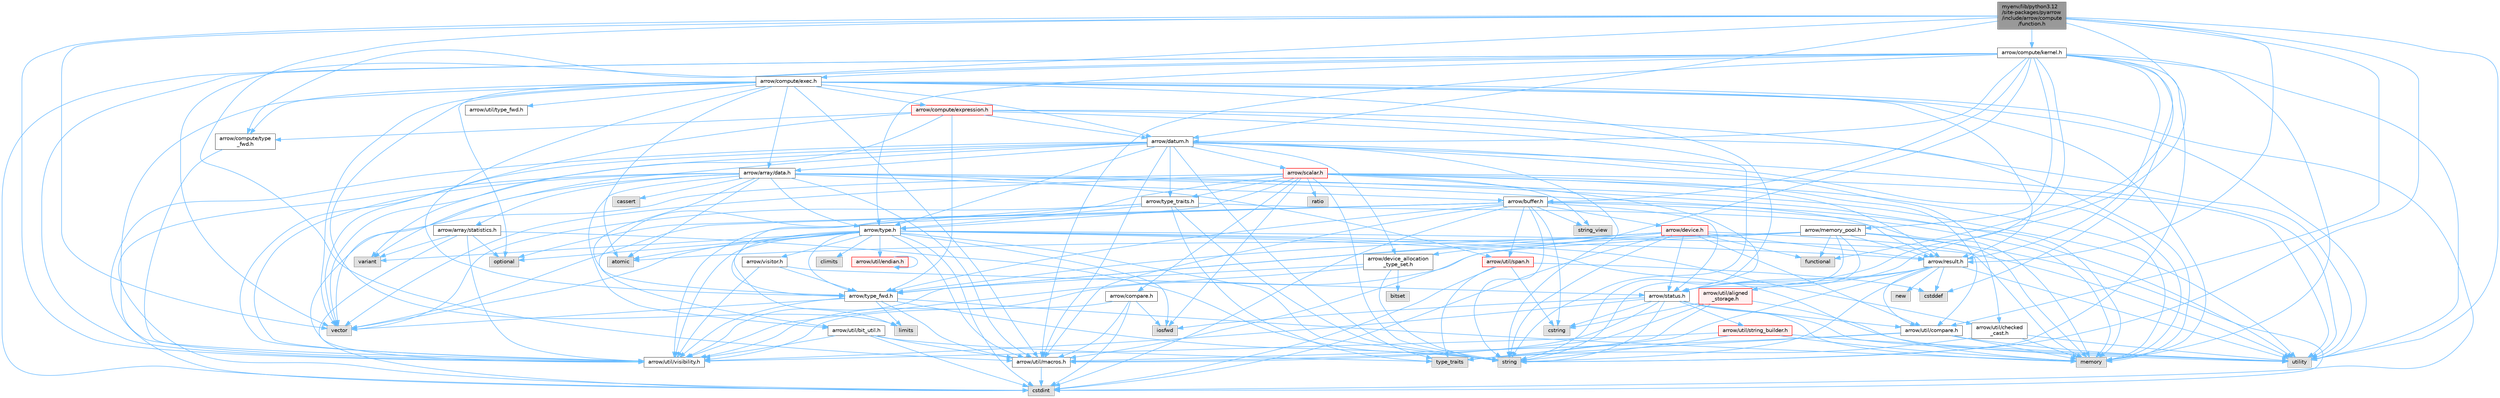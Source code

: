 digraph "myenv/lib/python3.12/site-packages/pyarrow/include/arrow/compute/function.h"
{
 // LATEX_PDF_SIZE
  bgcolor="transparent";
  edge [fontname=Helvetica,fontsize=10,labelfontname=Helvetica,labelfontsize=10];
  node [fontname=Helvetica,fontsize=10,shape=box,height=0.2,width=0.4];
  Node1 [id="Node000001",label="myenv/lib/python3.12\l/site-packages/pyarrow\l/include/arrow/compute\l/function.h",height=0.2,width=0.4,color="gray40", fillcolor="grey60", style="filled", fontcolor="black",tooltip=" "];
  Node1 -> Node2 [id="edge1_Node000001_Node000002",color="steelblue1",style="solid",tooltip=" "];
  Node2 [id="Node000002",label="string",height=0.2,width=0.4,color="grey60", fillcolor="#E0E0E0", style="filled",tooltip=" "];
  Node1 -> Node3 [id="edge2_Node000001_Node000003",color="steelblue1",style="solid",tooltip=" "];
  Node3 [id="Node000003",label="utility",height=0.2,width=0.4,color="grey60", fillcolor="#E0E0E0", style="filled",tooltip=" "];
  Node1 -> Node4 [id="edge3_Node000001_Node000004",color="steelblue1",style="solid",tooltip=" "];
  Node4 [id="Node000004",label="vector",height=0.2,width=0.4,color="grey60", fillcolor="#E0E0E0", style="filled",tooltip=" "];
  Node1 -> Node5 [id="edge4_Node000001_Node000005",color="steelblue1",style="solid",tooltip=" "];
  Node5 [id="Node000005",label="arrow/compute/kernel.h",height=0.2,width=0.4,color="grey40", fillcolor="white", style="filled",URL="$kernel_8h.html",tooltip=" "];
  Node5 -> Node6 [id="edge5_Node000005_Node000006",color="steelblue1",style="solid",tooltip=" "];
  Node6 [id="Node000006",label="cstddef",height=0.2,width=0.4,color="grey60", fillcolor="#E0E0E0", style="filled",tooltip=" "];
  Node5 -> Node7 [id="edge6_Node000005_Node000007",color="steelblue1",style="solid",tooltip=" "];
  Node7 [id="Node000007",label="cstdint",height=0.2,width=0.4,color="grey60", fillcolor="#E0E0E0", style="filled",tooltip=" "];
  Node5 -> Node8 [id="edge7_Node000005_Node000008",color="steelblue1",style="solid",tooltip=" "];
  Node8 [id="Node000008",label="functional",height=0.2,width=0.4,color="grey60", fillcolor="#E0E0E0", style="filled",tooltip=" "];
  Node5 -> Node9 [id="edge8_Node000005_Node000009",color="steelblue1",style="solid",tooltip=" "];
  Node9 [id="Node000009",label="memory",height=0.2,width=0.4,color="grey60", fillcolor="#E0E0E0", style="filled",tooltip=" "];
  Node5 -> Node2 [id="edge9_Node000005_Node000002",color="steelblue1",style="solid",tooltip=" "];
  Node5 -> Node3 [id="edge10_Node000005_Node000003",color="steelblue1",style="solid",tooltip=" "];
  Node5 -> Node4 [id="edge11_Node000005_Node000004",color="steelblue1",style="solid",tooltip=" "];
  Node5 -> Node10 [id="edge12_Node000005_Node000010",color="steelblue1",style="solid",tooltip=" "];
  Node10 [id="Node000010",label="arrow/buffer.h",height=0.2,width=0.4,color="grey40", fillcolor="white", style="filled",URL="$buffer_8h.html",tooltip=" "];
  Node10 -> Node7 [id="edge13_Node000010_Node000007",color="steelblue1",style="solid",tooltip=" "];
  Node10 -> Node11 [id="edge14_Node000010_Node000011",color="steelblue1",style="solid",tooltip=" "];
  Node11 [id="Node000011",label="cstring",height=0.2,width=0.4,color="grey60", fillcolor="#E0E0E0", style="filled",tooltip=" "];
  Node10 -> Node9 [id="edge15_Node000010_Node000009",color="steelblue1",style="solid",tooltip=" "];
  Node10 -> Node12 [id="edge16_Node000010_Node000012",color="steelblue1",style="solid",tooltip=" "];
  Node12 [id="Node000012",label="optional",height=0.2,width=0.4,color="grey60", fillcolor="#E0E0E0", style="filled",tooltip=" "];
  Node10 -> Node2 [id="edge17_Node000010_Node000002",color="steelblue1",style="solid",tooltip=" "];
  Node10 -> Node13 [id="edge18_Node000010_Node000013",color="steelblue1",style="solid",tooltip=" "];
  Node13 [id="Node000013",label="string_view",height=0.2,width=0.4,color="grey60", fillcolor="#E0E0E0", style="filled",tooltip=" "];
  Node10 -> Node3 [id="edge19_Node000010_Node000003",color="steelblue1",style="solid",tooltip=" "];
  Node10 -> Node4 [id="edge20_Node000010_Node000004",color="steelblue1",style="solid",tooltip=" "];
  Node10 -> Node14 [id="edge21_Node000010_Node000014",color="steelblue1",style="solid",tooltip=" "];
  Node14 [id="Node000014",label="arrow/device.h",height=0.2,width=0.4,color="red", fillcolor="#FFF0F0", style="filled",URL="$device_8h.html",tooltip=" "];
  Node14 -> Node7 [id="edge22_Node000014_Node000007",color="steelblue1",style="solid",tooltip=" "];
  Node14 -> Node8 [id="edge23_Node000014_Node000008",color="steelblue1",style="solid",tooltip=" "];
  Node14 -> Node9 [id="edge24_Node000014_Node000009",color="steelblue1",style="solid",tooltip=" "];
  Node14 -> Node2 [id="edge25_Node000014_Node000002",color="steelblue1",style="solid",tooltip=" "];
  Node14 -> Node20 [id="edge26_Node000014_Node000020",color="steelblue1",style="solid",tooltip=" "];
  Node20 [id="Node000020",label="arrow/result.h",height=0.2,width=0.4,color="grey40", fillcolor="white", style="filled",URL="$result_8h.html",tooltip=" "];
  Node20 -> Node6 [id="edge27_Node000020_Node000006",color="steelblue1",style="solid",tooltip=" "];
  Node20 -> Node21 [id="edge28_Node000020_Node000021",color="steelblue1",style="solid",tooltip=" "];
  Node21 [id="Node000021",label="new",height=0.2,width=0.4,color="grey60", fillcolor="#E0E0E0", style="filled",tooltip=" "];
  Node20 -> Node2 [id="edge29_Node000020_Node000002",color="steelblue1",style="solid",tooltip=" "];
  Node20 -> Node22 [id="edge30_Node000020_Node000022",color="steelblue1",style="solid",tooltip=" "];
  Node22 [id="Node000022",label="type_traits",height=0.2,width=0.4,color="grey60", fillcolor="#E0E0E0", style="filled",tooltip=" "];
  Node20 -> Node3 [id="edge31_Node000020_Node000003",color="steelblue1",style="solid",tooltip=" "];
  Node20 -> Node23 [id="edge32_Node000020_Node000023",color="steelblue1",style="solid",tooltip=" "];
  Node23 [id="Node000023",label="arrow/status.h",height=0.2,width=0.4,color="grey40", fillcolor="white", style="filled",URL="$status_8h.html",tooltip=" "];
  Node23 -> Node11 [id="edge33_Node000023_Node000011",color="steelblue1",style="solid",tooltip=" "];
  Node23 -> Node24 [id="edge34_Node000023_Node000024",color="steelblue1",style="solid",tooltip=" "];
  Node24 [id="Node000024",label="iosfwd",height=0.2,width=0.4,color="grey60", fillcolor="#E0E0E0", style="filled",tooltip=" "];
  Node23 -> Node9 [id="edge35_Node000023_Node000009",color="steelblue1",style="solid",tooltip=" "];
  Node23 -> Node2 [id="edge36_Node000023_Node000002",color="steelblue1",style="solid",tooltip=" "];
  Node23 -> Node3 [id="edge37_Node000023_Node000003",color="steelblue1",style="solid",tooltip=" "];
  Node23 -> Node25 [id="edge38_Node000023_Node000025",color="steelblue1",style="solid",tooltip=" "];
  Node25 [id="Node000025",label="arrow/util/compare.h",height=0.2,width=0.4,color="grey40", fillcolor="white", style="filled",URL="$util_2compare_8h.html",tooltip=" "];
  Node25 -> Node9 [id="edge39_Node000025_Node000009",color="steelblue1",style="solid",tooltip=" "];
  Node25 -> Node22 [id="edge40_Node000025_Node000022",color="steelblue1",style="solid",tooltip=" "];
  Node25 -> Node3 [id="edge41_Node000025_Node000003",color="steelblue1",style="solid",tooltip=" "];
  Node25 -> Node18 [id="edge42_Node000025_Node000018",color="steelblue1",style="solid",tooltip=" "];
  Node18 [id="Node000018",label="arrow/util/macros.h",height=0.2,width=0.4,color="grey40", fillcolor="white", style="filled",URL="$macros_8h.html",tooltip=" "];
  Node18 -> Node7 [id="edge43_Node000018_Node000007",color="steelblue1",style="solid",tooltip=" "];
  Node23 -> Node18 [id="edge44_Node000023_Node000018",color="steelblue1",style="solid",tooltip=" "];
  Node23 -> Node26 [id="edge45_Node000023_Node000026",color="steelblue1",style="solid",tooltip=" "];
  Node26 [id="Node000026",label="arrow/util/string_builder.h",height=0.2,width=0.4,color="red", fillcolor="#FFF0F0", style="filled",URL="$string__builder_8h.html",tooltip=" "];
  Node26 -> Node9 [id="edge46_Node000026_Node000009",color="steelblue1",style="solid",tooltip=" "];
  Node26 -> Node2 [id="edge47_Node000026_Node000002",color="steelblue1",style="solid",tooltip=" "];
  Node26 -> Node3 [id="edge48_Node000026_Node000003",color="steelblue1",style="solid",tooltip=" "];
  Node26 -> Node19 [id="edge49_Node000026_Node000019",color="steelblue1",style="solid",tooltip=" "];
  Node19 [id="Node000019",label="arrow/util/visibility.h",height=0.2,width=0.4,color="grey40", fillcolor="white", style="filled",URL="$include_2arrow_2util_2visibility_8h.html",tooltip=" "];
  Node23 -> Node19 [id="edge50_Node000023_Node000019",color="steelblue1",style="solid",tooltip=" "];
  Node20 -> Node28 [id="edge51_Node000020_Node000028",color="steelblue1",style="solid",tooltip=" "];
  Node28 [id="Node000028",label="arrow/util/aligned\l_storage.h",height=0.2,width=0.4,color="red", fillcolor="#FFF0F0", style="filled",URL="$aligned__storage_8h.html",tooltip=" "];
  Node28 -> Node11 [id="edge52_Node000028_Node000011",color="steelblue1",style="solid",tooltip=" "];
  Node28 -> Node22 [id="edge53_Node000028_Node000022",color="steelblue1",style="solid",tooltip=" "];
  Node28 -> Node3 [id="edge54_Node000028_Node000003",color="steelblue1",style="solid",tooltip=" "];
  Node28 -> Node18 [id="edge55_Node000028_Node000018",color="steelblue1",style="solid",tooltip=" "];
  Node20 -> Node25 [id="edge56_Node000020_Node000025",color="steelblue1",style="solid",tooltip=" "];
  Node14 -> Node23 [id="edge57_Node000014_Node000023",color="steelblue1",style="solid",tooltip=" "];
  Node14 -> Node16 [id="edge58_Node000014_Node000016",color="steelblue1",style="solid",tooltip=" "];
  Node16 [id="Node000016",label="arrow/type_fwd.h",height=0.2,width=0.4,color="grey40", fillcolor="white", style="filled",URL="$arrow_2type__fwd_8h.html",tooltip=" "];
  Node16 -> Node17 [id="edge59_Node000016_Node000017",color="steelblue1",style="solid",tooltip=" "];
  Node17 [id="Node000017",label="limits",height=0.2,width=0.4,color="grey60", fillcolor="#E0E0E0", style="filled",tooltip=" "];
  Node16 -> Node9 [id="edge60_Node000016_Node000009",color="steelblue1",style="solid",tooltip=" "];
  Node16 -> Node2 [id="edge61_Node000016_Node000002",color="steelblue1",style="solid",tooltip=" "];
  Node16 -> Node4 [id="edge62_Node000016_Node000004",color="steelblue1",style="solid",tooltip=" "];
  Node16 -> Node18 [id="edge63_Node000016_Node000018",color="steelblue1",style="solid",tooltip=" "];
  Node16 -> Node19 [id="edge64_Node000016_Node000019",color="steelblue1",style="solid",tooltip=" "];
  Node14 -> Node25 [id="edge65_Node000014_Node000025",color="steelblue1",style="solid",tooltip=" "];
  Node14 -> Node18 [id="edge66_Node000014_Node000018",color="steelblue1",style="solid",tooltip=" "];
  Node14 -> Node19 [id="edge67_Node000014_Node000019",color="steelblue1",style="solid",tooltip=" "];
  Node10 -> Node23 [id="edge68_Node000010_Node000023",color="steelblue1",style="solid",tooltip=" "];
  Node10 -> Node16 [id="edge69_Node000010_Node000016",color="steelblue1",style="solid",tooltip=" "];
  Node10 -> Node18 [id="edge70_Node000010_Node000018",color="steelblue1",style="solid",tooltip=" "];
  Node10 -> Node30 [id="edge71_Node000010_Node000030",color="steelblue1",style="solid",tooltip=" "];
  Node30 [id="Node000030",label="arrow/util/span.h",height=0.2,width=0.4,color="red", fillcolor="#FFF0F0", style="filled",URL="$span_8h.html",tooltip=" "];
  Node30 -> Node6 [id="edge72_Node000030_Node000006",color="steelblue1",style="solid",tooltip=" "];
  Node30 -> Node7 [id="edge73_Node000030_Node000007",color="steelblue1",style="solid",tooltip=" "];
  Node30 -> Node11 [id="edge74_Node000030_Node000011",color="steelblue1",style="solid",tooltip=" "];
  Node30 -> Node22 [id="edge75_Node000030_Node000022",color="steelblue1",style="solid",tooltip=" "];
  Node10 -> Node19 [id="edge76_Node000010_Node000019",color="steelblue1",style="solid",tooltip=" "];
  Node5 -> Node32 [id="edge77_Node000005_Node000032",color="steelblue1",style="solid",tooltip=" "];
  Node32 [id="Node000032",label="arrow/compute/exec.h",height=0.2,width=0.4,color="grey40", fillcolor="white", style="filled",URL="$exec_8h.html",tooltip=" "];
  Node32 -> Node33 [id="edge78_Node000032_Node000033",color="steelblue1",style="solid",tooltip=" "];
  Node33 [id="Node000033",label="atomic",height=0.2,width=0.4,color="grey60", fillcolor="#E0E0E0", style="filled",tooltip=" "];
  Node32 -> Node7 [id="edge79_Node000032_Node000007",color="steelblue1",style="solid",tooltip=" "];
  Node32 -> Node17 [id="edge80_Node000032_Node000017",color="steelblue1",style="solid",tooltip=" "];
  Node32 -> Node9 [id="edge81_Node000032_Node000009",color="steelblue1",style="solid",tooltip=" "];
  Node32 -> Node12 [id="edge82_Node000032_Node000012",color="steelblue1",style="solid",tooltip=" "];
  Node32 -> Node2 [id="edge83_Node000032_Node000002",color="steelblue1",style="solid",tooltip=" "];
  Node32 -> Node3 [id="edge84_Node000032_Node000003",color="steelblue1",style="solid",tooltip=" "];
  Node32 -> Node4 [id="edge85_Node000032_Node000004",color="steelblue1",style="solid",tooltip=" "];
  Node32 -> Node34 [id="edge86_Node000032_Node000034",color="steelblue1",style="solid",tooltip=" "];
  Node34 [id="Node000034",label="arrow/array/data.h",height=0.2,width=0.4,color="grey40", fillcolor="white", style="filled",URL="$data_8h.html",tooltip=" "];
  Node34 -> Node33 [id="edge87_Node000034_Node000033",color="steelblue1",style="solid",tooltip=" "];
  Node34 -> Node35 [id="edge88_Node000034_Node000035",color="steelblue1",style="solid",tooltip=" "];
  Node35 [id="Node000035",label="cassert",height=0.2,width=0.4,color="grey60", fillcolor="#E0E0E0", style="filled",tooltip=" "];
  Node34 -> Node7 [id="edge89_Node000034_Node000007",color="steelblue1",style="solid",tooltip=" "];
  Node34 -> Node9 [id="edge90_Node000034_Node000009",color="steelblue1",style="solid",tooltip=" "];
  Node34 -> Node3 [id="edge91_Node000034_Node000003",color="steelblue1",style="solid",tooltip=" "];
  Node34 -> Node4 [id="edge92_Node000034_Node000004",color="steelblue1",style="solid",tooltip=" "];
  Node34 -> Node36 [id="edge93_Node000034_Node000036",color="steelblue1",style="solid",tooltip=" "];
  Node36 [id="Node000036",label="arrow/array/statistics.h",height=0.2,width=0.4,color="grey40", fillcolor="white", style="filled",URL="$arrow_2array_2statistics_8h.html",tooltip=" "];
  Node36 -> Node7 [id="edge94_Node000036_Node000007",color="steelblue1",style="solid",tooltip=" "];
  Node36 -> Node12 [id="edge95_Node000036_Node000012",color="steelblue1",style="solid",tooltip=" "];
  Node36 -> Node2 [id="edge96_Node000036_Node000002",color="steelblue1",style="solid",tooltip=" "];
  Node36 -> Node37 [id="edge97_Node000036_Node000037",color="steelblue1",style="solid",tooltip=" "];
  Node37 [id="Node000037",label="variant",height=0.2,width=0.4,color="grey60", fillcolor="#E0E0E0", style="filled",tooltip=" "];
  Node36 -> Node19 [id="edge98_Node000036_Node000019",color="steelblue1",style="solid",tooltip=" "];
  Node34 -> Node10 [id="edge99_Node000034_Node000010",color="steelblue1",style="solid",tooltip=" "];
  Node34 -> Node20 [id="edge100_Node000034_Node000020",color="steelblue1",style="solid",tooltip=" "];
  Node34 -> Node38 [id="edge101_Node000034_Node000038",color="steelblue1",style="solid",tooltip=" "];
  Node38 [id="Node000038",label="arrow/type.h",height=0.2,width=0.4,color="grey40", fillcolor="white", style="filled",URL="$type_8h.html",tooltip=" "];
  Node38 -> Node33 [id="edge102_Node000038_Node000033",color="steelblue1",style="solid",tooltip=" "];
  Node38 -> Node39 [id="edge103_Node000038_Node000039",color="steelblue1",style="solid",tooltip=" "];
  Node39 [id="Node000039",label="climits",height=0.2,width=0.4,color="grey60", fillcolor="#E0E0E0", style="filled",tooltip=" "];
  Node38 -> Node7 [id="edge104_Node000038_Node000007",color="steelblue1",style="solid",tooltip=" "];
  Node38 -> Node24 [id="edge105_Node000038_Node000024",color="steelblue1",style="solid",tooltip=" "];
  Node38 -> Node17 [id="edge106_Node000038_Node000017",color="steelblue1",style="solid",tooltip=" "];
  Node38 -> Node9 [id="edge107_Node000038_Node000009",color="steelblue1",style="solid",tooltip=" "];
  Node38 -> Node12 [id="edge108_Node000038_Node000012",color="steelblue1",style="solid",tooltip=" "];
  Node38 -> Node2 [id="edge109_Node000038_Node000002",color="steelblue1",style="solid",tooltip=" "];
  Node38 -> Node3 [id="edge110_Node000038_Node000003",color="steelblue1",style="solid",tooltip=" "];
  Node38 -> Node37 [id="edge111_Node000038_Node000037",color="steelblue1",style="solid",tooltip=" "];
  Node38 -> Node4 [id="edge112_Node000038_Node000004",color="steelblue1",style="solid",tooltip=" "];
  Node38 -> Node20 [id="edge113_Node000038_Node000020",color="steelblue1",style="solid",tooltip=" "];
  Node38 -> Node16 [id="edge114_Node000038_Node000016",color="steelblue1",style="solid",tooltip=" "];
  Node38 -> Node40 [id="edge115_Node000038_Node000040",color="steelblue1",style="solid",tooltip=" "];
  Node40 [id="Node000040",label="arrow/util/checked\l_cast.h",height=0.2,width=0.4,color="grey40", fillcolor="white", style="filled",URL="$checked__cast_8h.html",tooltip=" "];
  Node40 -> Node9 [id="edge116_Node000040_Node000009",color="steelblue1",style="solid",tooltip=" "];
  Node40 -> Node22 [id="edge117_Node000040_Node000022",color="steelblue1",style="solid",tooltip=" "];
  Node40 -> Node3 [id="edge118_Node000040_Node000003",color="steelblue1",style="solid",tooltip=" "];
  Node38 -> Node41 [id="edge119_Node000038_Node000041",color="steelblue1",style="solid",tooltip=" "];
  Node41 [id="Node000041",label="arrow/util/endian.h",height=0.2,width=0.4,color="red", fillcolor="#FFF0F0", style="filled",URL="$endian_8h.html",tooltip=" "];
  Node41 -> Node41 [id="edge120_Node000041_Node000041",color="steelblue1",style="solid",tooltip=" "];
  Node38 -> Node18 [id="edge121_Node000038_Node000018",color="steelblue1",style="solid",tooltip=" "];
  Node38 -> Node19 [id="edge122_Node000038_Node000019",color="steelblue1",style="solid",tooltip=" "];
  Node38 -> Node46 [id="edge123_Node000038_Node000046",color="steelblue1",style="solid",tooltip=" "];
  Node46 [id="Node000046",label="arrow/visitor.h",height=0.2,width=0.4,color="grey40", fillcolor="white", style="filled",URL="$visitor_8h.html",tooltip=" "];
  Node46 -> Node23 [id="edge124_Node000046_Node000023",color="steelblue1",style="solid",tooltip=" "];
  Node46 -> Node16 [id="edge125_Node000046_Node000016",color="steelblue1",style="solid",tooltip=" "];
  Node46 -> Node19 [id="edge126_Node000046_Node000019",color="steelblue1",style="solid",tooltip=" "];
  Node34 -> Node16 [id="edge127_Node000034_Node000016",color="steelblue1",style="solid",tooltip=" "];
  Node34 -> Node47 [id="edge128_Node000034_Node000047",color="steelblue1",style="solid",tooltip=" "];
  Node47 [id="Node000047",label="arrow/util/bit_util.h",height=0.2,width=0.4,color="grey40", fillcolor="white", style="filled",URL="$bit__util_8h.html",tooltip=" "];
  Node47 -> Node7 [id="edge129_Node000047_Node000007",color="steelblue1",style="solid",tooltip=" "];
  Node47 -> Node22 [id="edge130_Node000047_Node000022",color="steelblue1",style="solid",tooltip=" "];
  Node47 -> Node18 [id="edge131_Node000047_Node000018",color="steelblue1",style="solid",tooltip=" "];
  Node47 -> Node19 [id="edge132_Node000047_Node000019",color="steelblue1",style="solid",tooltip=" "];
  Node34 -> Node18 [id="edge133_Node000034_Node000018",color="steelblue1",style="solid",tooltip=" "];
  Node34 -> Node30 [id="edge134_Node000034_Node000030",color="steelblue1",style="solid",tooltip=" "];
  Node34 -> Node19 [id="edge135_Node000034_Node000019",color="steelblue1",style="solid",tooltip=" "];
  Node32 -> Node48 [id="edge136_Node000032_Node000048",color="steelblue1",style="solid",tooltip=" "];
  Node48 [id="Node000048",label="arrow/compute/expression.h",height=0.2,width=0.4,color="red", fillcolor="#FFF0F0", style="filled",URL="$expression_8h.html",tooltip=" "];
  Node48 -> Node9 [id="edge137_Node000048_Node000009",color="steelblue1",style="solid",tooltip=" "];
  Node48 -> Node2 [id="edge138_Node000048_Node000002",color="steelblue1",style="solid",tooltip=" "];
  Node48 -> Node3 [id="edge139_Node000048_Node000003",color="steelblue1",style="solid",tooltip=" "];
  Node48 -> Node37 [id="edge140_Node000048_Node000037",color="steelblue1",style="solid",tooltip=" "];
  Node48 -> Node4 [id="edge141_Node000048_Node000004",color="steelblue1",style="solid",tooltip=" "];
  Node48 -> Node49 [id="edge142_Node000048_Node000049",color="steelblue1",style="solid",tooltip=" "];
  Node49 [id="Node000049",label="arrow/compute/type\l_fwd.h",height=0.2,width=0.4,color="grey40", fillcolor="white", style="filled",URL="$arrow_2compute_2type__fwd_8h.html",tooltip=" "];
  Node49 -> Node19 [id="edge143_Node000049_Node000019",color="steelblue1",style="solid",tooltip=" "];
  Node48 -> Node50 [id="edge144_Node000048_Node000050",color="steelblue1",style="solid",tooltip=" "];
  Node50 [id="Node000050",label="arrow/datum.h",height=0.2,width=0.4,color="grey40", fillcolor="white", style="filled",URL="$datum_8h.html",tooltip=" "];
  Node50 -> Node7 [id="edge145_Node000050_Node000007",color="steelblue1",style="solid",tooltip=" "];
  Node50 -> Node9 [id="edge146_Node000050_Node000009",color="steelblue1",style="solid",tooltip=" "];
  Node50 -> Node2 [id="edge147_Node000050_Node000002",color="steelblue1",style="solid",tooltip=" "];
  Node50 -> Node22 [id="edge148_Node000050_Node000022",color="steelblue1",style="solid",tooltip=" "];
  Node50 -> Node3 [id="edge149_Node000050_Node000003",color="steelblue1",style="solid",tooltip=" "];
  Node50 -> Node37 [id="edge150_Node000050_Node000037",color="steelblue1",style="solid",tooltip=" "];
  Node50 -> Node4 [id="edge151_Node000050_Node000004",color="steelblue1",style="solid",tooltip=" "];
  Node50 -> Node34 [id="edge152_Node000050_Node000034",color="steelblue1",style="solid",tooltip=" "];
  Node50 -> Node51 [id="edge153_Node000050_Node000051",color="steelblue1",style="solid",tooltip=" "];
  Node51 [id="Node000051",label="arrow/device_allocation\l_type_set.h",height=0.2,width=0.4,color="grey40", fillcolor="white", style="filled",URL="$device__allocation__type__set_8h.html",tooltip=" "];
  Node51 -> Node52 [id="edge154_Node000051_Node000052",color="steelblue1",style="solid",tooltip=" "];
  Node52 [id="Node000052",label="bitset",height=0.2,width=0.4,color="grey60", fillcolor="#E0E0E0", style="filled",tooltip=" "];
  Node51 -> Node2 [id="edge155_Node000051_Node000002",color="steelblue1",style="solid",tooltip=" "];
  Node51 -> Node16 [id="edge156_Node000051_Node000016",color="steelblue1",style="solid",tooltip=" "];
  Node51 -> Node19 [id="edge157_Node000051_Node000019",color="steelblue1",style="solid",tooltip=" "];
  Node50 -> Node53 [id="edge158_Node000050_Node000053",color="steelblue1",style="solid",tooltip=" "];
  Node53 [id="Node000053",label="arrow/scalar.h",height=0.2,width=0.4,color="red", fillcolor="#FFF0F0", style="filled",URL="$scalar_8h.html",tooltip=" "];
  Node53 -> Node24 [id="edge159_Node000053_Node000024",color="steelblue1",style="solid",tooltip=" "];
  Node53 -> Node9 [id="edge160_Node000053_Node000009",color="steelblue1",style="solid",tooltip=" "];
  Node53 -> Node54 [id="edge161_Node000053_Node000054",color="steelblue1",style="solid",tooltip=" "];
  Node54 [id="Node000054",label="ratio",height=0.2,width=0.4,color="grey60", fillcolor="#E0E0E0", style="filled",tooltip=" "];
  Node53 -> Node2 [id="edge162_Node000053_Node000002",color="steelblue1",style="solid",tooltip=" "];
  Node53 -> Node13 [id="edge163_Node000053_Node000013",color="steelblue1",style="solid",tooltip=" "];
  Node53 -> Node3 [id="edge164_Node000053_Node000003",color="steelblue1",style="solid",tooltip=" "];
  Node53 -> Node4 [id="edge165_Node000053_Node000004",color="steelblue1",style="solid",tooltip=" "];
  Node53 -> Node55 [id="edge166_Node000053_Node000055",color="steelblue1",style="solid",tooltip=" "];
  Node55 [id="Node000055",label="arrow/compare.h",height=0.2,width=0.4,color="grey40", fillcolor="white", style="filled",URL="$compare_8h.html",tooltip=" "];
  Node55 -> Node7 [id="edge167_Node000055_Node000007",color="steelblue1",style="solid",tooltip=" "];
  Node55 -> Node24 [id="edge168_Node000055_Node000024",color="steelblue1",style="solid",tooltip=" "];
  Node55 -> Node18 [id="edge169_Node000055_Node000018",color="steelblue1",style="solid",tooltip=" "];
  Node55 -> Node19 [id="edge170_Node000055_Node000019",color="steelblue1",style="solid",tooltip=" "];
  Node53 -> Node20 [id="edge171_Node000053_Node000020",color="steelblue1",style="solid",tooltip=" "];
  Node53 -> Node23 [id="edge172_Node000053_Node000023",color="steelblue1",style="solid",tooltip=" "];
  Node53 -> Node38 [id="edge173_Node000053_Node000038",color="steelblue1",style="solid",tooltip=" "];
  Node53 -> Node16 [id="edge174_Node000053_Node000016",color="steelblue1",style="solid",tooltip=" "];
  Node53 -> Node58 [id="edge175_Node000053_Node000058",color="steelblue1",style="solid",tooltip=" "];
  Node58 [id="Node000058",label="arrow/type_traits.h",height=0.2,width=0.4,color="grey40", fillcolor="white", style="filled",URL="$include_2arrow_2type__traits_8h.html",tooltip=" "];
  Node58 -> Node9 [id="edge176_Node000058_Node000009",color="steelblue1",style="solid",tooltip=" "];
  Node58 -> Node2 [id="edge177_Node000058_Node000002",color="steelblue1",style="solid",tooltip=" "];
  Node58 -> Node22 [id="edge178_Node000058_Node000022",color="steelblue1",style="solid",tooltip=" "];
  Node58 -> Node4 [id="edge179_Node000058_Node000004",color="steelblue1",style="solid",tooltip=" "];
  Node58 -> Node38 [id="edge180_Node000058_Node000038",color="steelblue1",style="solid",tooltip=" "];
  Node58 -> Node47 [id="edge181_Node000058_Node000047",color="steelblue1",style="solid",tooltip=" "];
  Node53 -> Node25 [id="edge182_Node000053_Node000025",color="steelblue1",style="solid",tooltip=" "];
  Node53 -> Node19 [id="edge183_Node000053_Node000019",color="steelblue1",style="solid",tooltip=" "];
  Node50 -> Node38 [id="edge184_Node000050_Node000038",color="steelblue1",style="solid",tooltip=" "];
  Node50 -> Node58 [id="edge185_Node000050_Node000058",color="steelblue1",style="solid",tooltip=" "];
  Node50 -> Node40 [id="edge186_Node000050_Node000040",color="steelblue1",style="solid",tooltip=" "];
  Node50 -> Node18 [id="edge187_Node000050_Node000018",color="steelblue1",style="solid",tooltip=" "];
  Node50 -> Node19 [id="edge188_Node000050_Node000019",color="steelblue1",style="solid",tooltip=" "];
  Node48 -> Node16 [id="edge189_Node000048_Node000016",color="steelblue1",style="solid",tooltip=" "];
  Node32 -> Node49 [id="edge190_Node000032_Node000049",color="steelblue1",style="solid",tooltip=" "];
  Node32 -> Node50 [id="edge191_Node000032_Node000050",color="steelblue1",style="solid",tooltip=" "];
  Node32 -> Node20 [id="edge192_Node000032_Node000020",color="steelblue1",style="solid",tooltip=" "];
  Node32 -> Node16 [id="edge193_Node000032_Node000016",color="steelblue1",style="solid",tooltip=" "];
  Node32 -> Node18 [id="edge194_Node000032_Node000018",color="steelblue1",style="solid",tooltip=" "];
  Node32 -> Node65 [id="edge195_Node000032_Node000065",color="steelblue1",style="solid",tooltip=" "];
  Node65 [id="Node000065",label="arrow/util/type_fwd.h",height=0.2,width=0.4,color="grey40", fillcolor="white", style="filled",URL="$arrow_2util_2type__fwd_8h.html",tooltip=" "];
  Node32 -> Node19 [id="edge196_Node000032_Node000019",color="steelblue1",style="solid",tooltip=" "];
  Node5 -> Node50 [id="edge197_Node000005_Node000050",color="steelblue1",style="solid",tooltip=" "];
  Node5 -> Node51 [id="edge198_Node000005_Node000051",color="steelblue1",style="solid",tooltip=" "];
  Node5 -> Node66 [id="edge199_Node000005_Node000066",color="steelblue1",style="solid",tooltip=" "];
  Node66 [id="Node000066",label="arrow/memory_pool.h",height=0.2,width=0.4,color="grey40", fillcolor="white", style="filled",URL="$memory__pool_8h.html",tooltip=" "];
  Node66 -> Node33 [id="edge200_Node000066_Node000033",color="steelblue1",style="solid",tooltip=" "];
  Node66 -> Node7 [id="edge201_Node000066_Node000007",color="steelblue1",style="solid",tooltip=" "];
  Node66 -> Node8 [id="edge202_Node000066_Node000008",color="steelblue1",style="solid",tooltip=" "];
  Node66 -> Node9 [id="edge203_Node000066_Node000009",color="steelblue1",style="solid",tooltip=" "];
  Node66 -> Node2 [id="edge204_Node000066_Node000002",color="steelblue1",style="solid",tooltip=" "];
  Node66 -> Node20 [id="edge205_Node000066_Node000020",color="steelblue1",style="solid",tooltip=" "];
  Node66 -> Node23 [id="edge206_Node000066_Node000023",color="steelblue1",style="solid",tooltip=" "];
  Node66 -> Node16 [id="edge207_Node000066_Node000016",color="steelblue1",style="solid",tooltip=" "];
  Node66 -> Node19 [id="edge208_Node000066_Node000019",color="steelblue1",style="solid",tooltip=" "];
  Node5 -> Node20 [id="edge209_Node000005_Node000020",color="steelblue1",style="solid",tooltip=" "];
  Node5 -> Node23 [id="edge210_Node000005_Node000023",color="steelblue1",style="solid",tooltip=" "];
  Node5 -> Node38 [id="edge211_Node000005_Node000038",color="steelblue1",style="solid",tooltip=" "];
  Node5 -> Node18 [id="edge212_Node000005_Node000018",color="steelblue1",style="solid",tooltip=" "];
  Node5 -> Node19 [id="edge213_Node000005_Node000019",color="steelblue1",style="solid",tooltip=" "];
  Node1 -> Node49 [id="edge214_Node000001_Node000049",color="steelblue1",style="solid",tooltip=" "];
  Node1 -> Node50 [id="edge215_Node000001_Node000050",color="steelblue1",style="solid",tooltip=" "];
  Node1 -> Node20 [id="edge216_Node000001_Node000020",color="steelblue1",style="solid",tooltip=" "];
  Node1 -> Node23 [id="edge217_Node000001_Node000023",color="steelblue1",style="solid",tooltip=" "];
  Node1 -> Node25 [id="edge218_Node000001_Node000025",color="steelblue1",style="solid",tooltip=" "];
  Node1 -> Node18 [id="edge219_Node000001_Node000018",color="steelblue1",style="solid",tooltip=" "];
  Node1 -> Node19 [id="edge220_Node000001_Node000019",color="steelblue1",style="solid",tooltip=" "];
}
